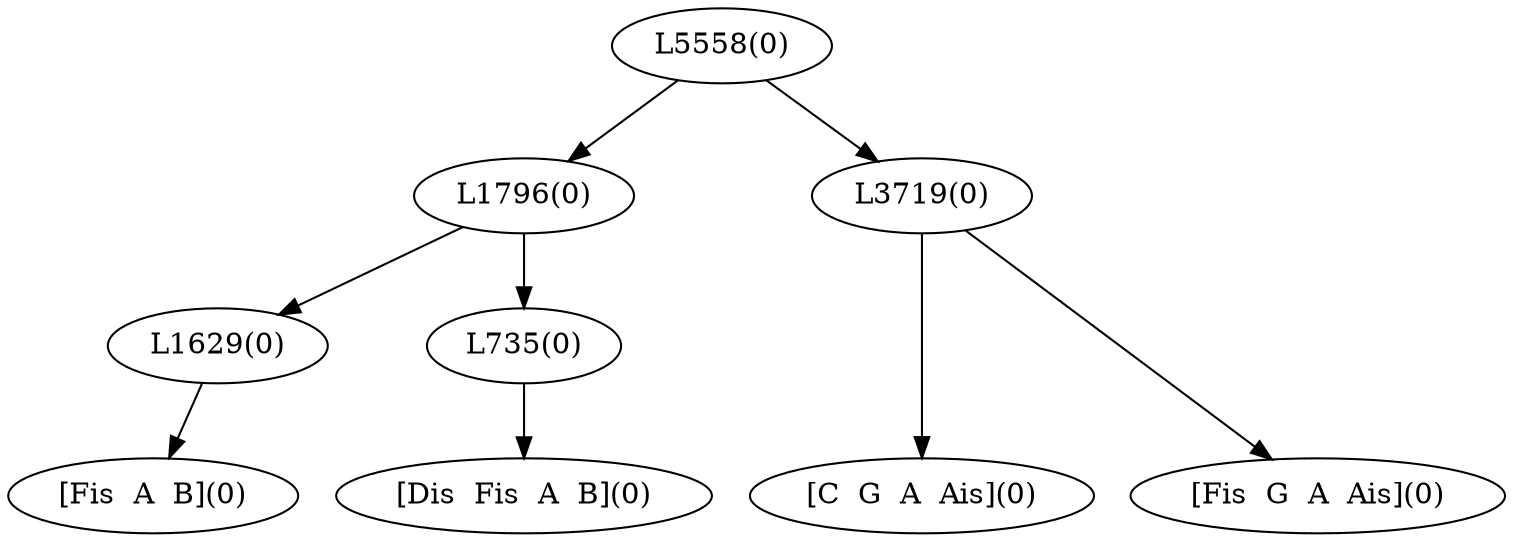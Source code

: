 digraph sample{
"L1629(0)"->"[Fis  A  B](0)"
"L735(0)"->"[Dis  Fis  A  B](0)"
"L1796(0)"->"L1629(0)"
"L1796(0)"->"L735(0)"
"L3719(0)"->"[C  G  A  Ais](0)"
"L3719(0)"->"[Fis  G  A  Ais](0)"
"L5558(0)"->"L1796(0)"
"L5558(0)"->"L3719(0)"
{rank = min; "L5558(0)"}
{rank = same; "L1796(0)"; "L3719(0)";}
{rank = same; "L1629(0)"; "L735(0)";}
{rank = max; "[C  G  A  Ais](0)"; "[Dis  Fis  A  B](0)"; "[Fis  A  B](0)"; "[Fis  G  A  Ais](0)";}
}